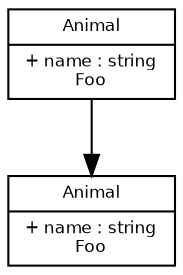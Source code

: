digraph "digraph" {
	Foo [label="{Animal|+ name : string\lFoo}" fontname="Bitstream Vera Sans" fontsize=8 shape=record]
	Bar [label="{Animal|+ name : string\lFoo}" fontname="Bitstream Vera Sans" fontsize=8 shape=record]
	Foo -> Bar
}